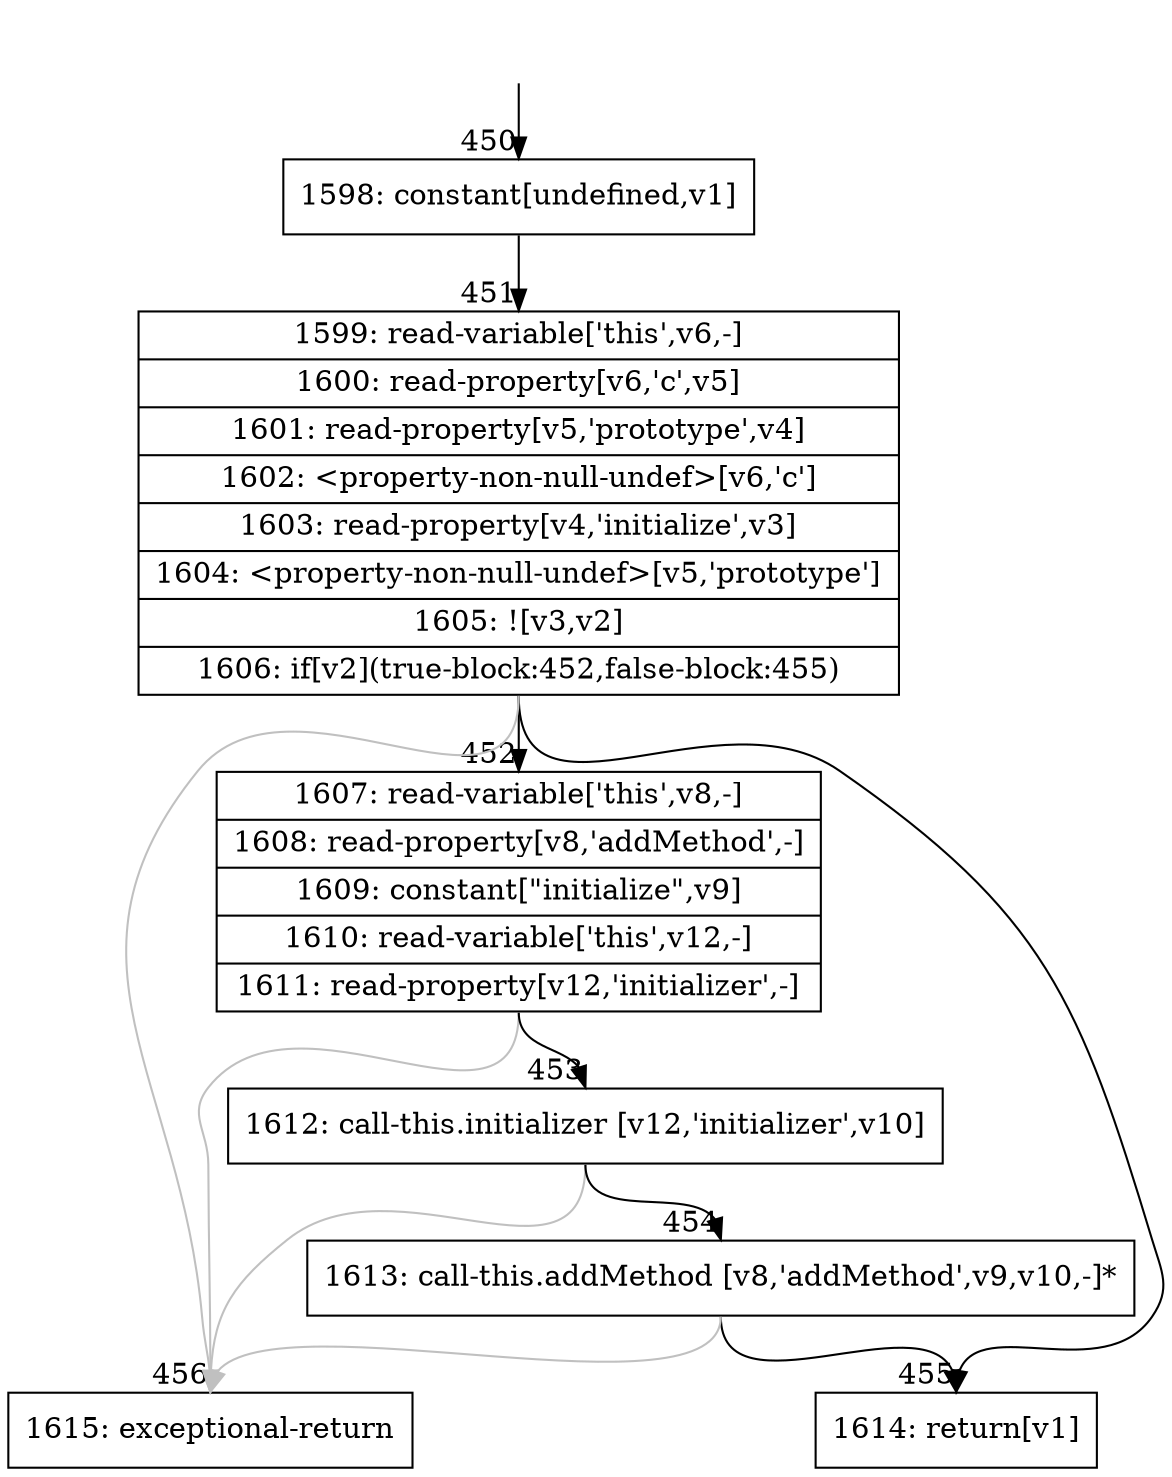 digraph {
rankdir="TD"
BB_entry50[shape=none,label=""];
BB_entry50 -> BB450 [tailport=s, headport=n, headlabel="    450"]
BB450 [shape=record label="{1598: constant[undefined,v1]}" ] 
BB450 -> BB451 [tailport=s, headport=n, headlabel="      451"]
BB451 [shape=record label="{1599: read-variable['this',v6,-]|1600: read-property[v6,'c',v5]|1601: read-property[v5,'prototype',v4]|1602: \<property-non-null-undef\>[v6,'c']|1603: read-property[v4,'initialize',v3]|1604: \<property-non-null-undef\>[v5,'prototype']|1605: ![v3,v2]|1606: if[v2](true-block:452,false-block:455)}" ] 
BB451 -> BB452 [tailport=s, headport=n, headlabel="      452"]
BB451 -> BB455 [tailport=s, headport=n, headlabel="      455"]
BB451 -> BB456 [tailport=s, headport=n, color=gray, headlabel="      456"]
BB452 [shape=record label="{1607: read-variable['this',v8,-]|1608: read-property[v8,'addMethod',-]|1609: constant[\"initialize\",v9]|1610: read-variable['this',v12,-]|1611: read-property[v12,'initializer',-]}" ] 
BB452 -> BB453 [tailport=s, headport=n, headlabel="      453"]
BB452 -> BB456 [tailport=s, headport=n, color=gray]
BB453 [shape=record label="{1612: call-this.initializer [v12,'initializer',v10]}" ] 
BB453 -> BB454 [tailport=s, headport=n, headlabel="      454"]
BB453 -> BB456 [tailport=s, headport=n, color=gray]
BB454 [shape=record label="{1613: call-this.addMethod [v8,'addMethod',v9,v10,-]*}" ] 
BB454 -> BB455 [tailport=s, headport=n]
BB454 -> BB456 [tailport=s, headport=n, color=gray]
BB455 [shape=record label="{1614: return[v1]}" ] 
BB456 [shape=record label="{1615: exceptional-return}" ] 
//#$~ 492
}
